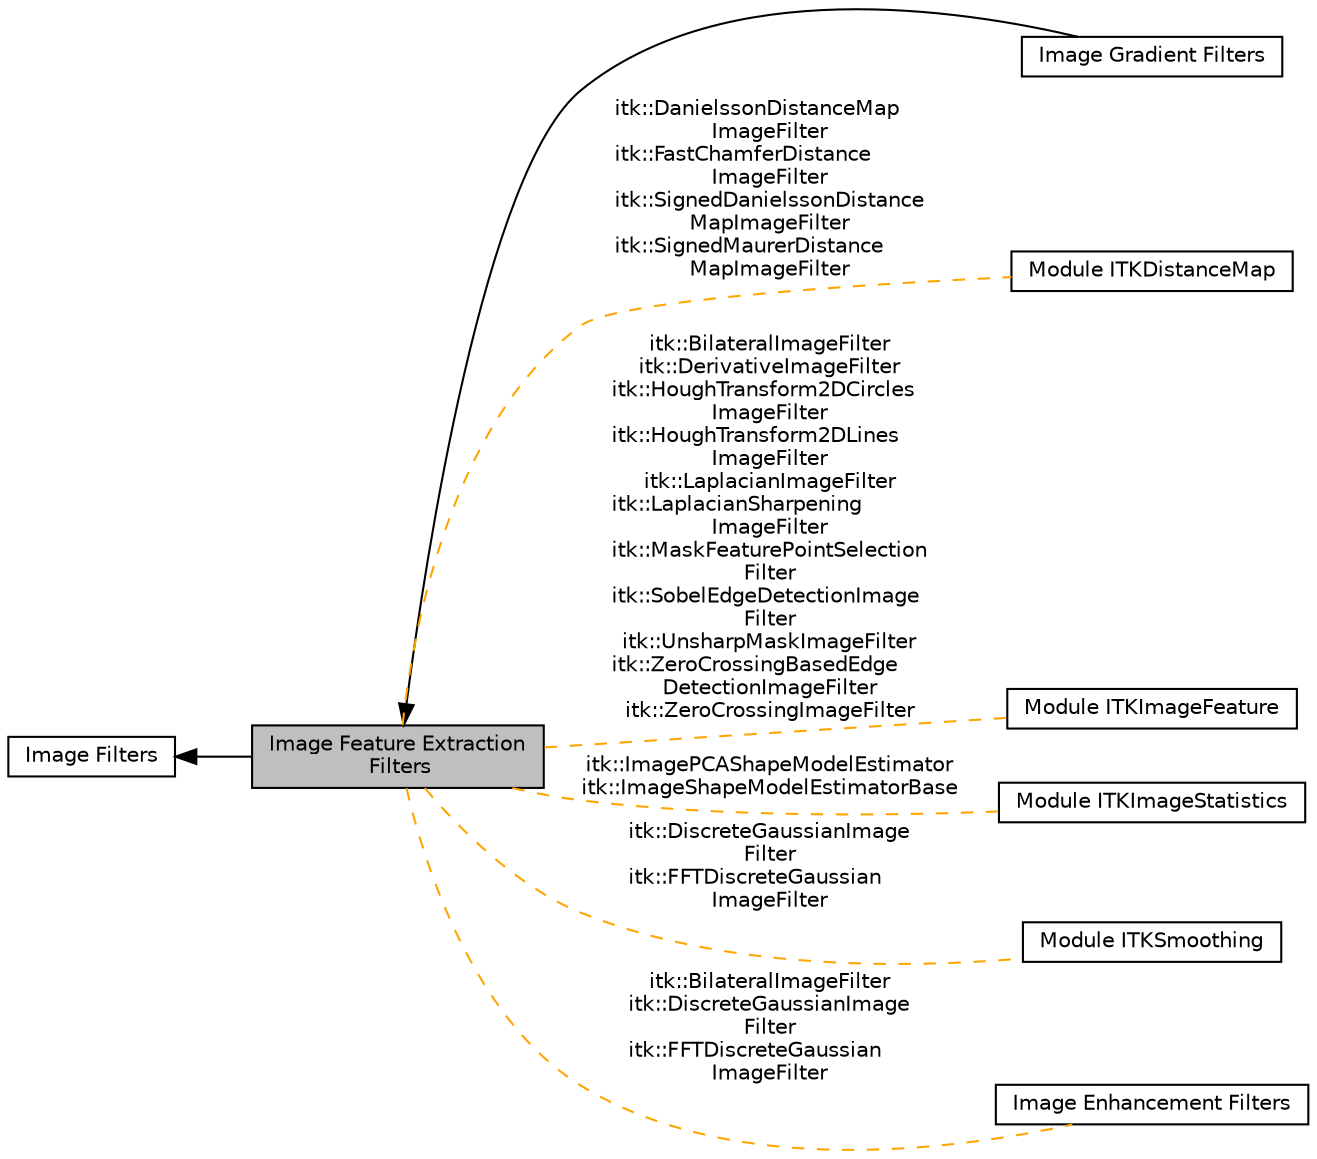 digraph "Image Feature Extraction Filters"
{
  edge [fontname="Helvetica",fontsize="10",labelfontname="Helvetica",labelfontsize="10"];
  node [fontname="Helvetica",fontsize="10",shape=box];
  rankdir=LR;
  Node3 [label="Image Gradient Filters",height=0.2,width=0.4,color="black", fillcolor="white", style="filled",URL="$group__GradientFilters.html",tooltip=" "];
  Node6 [label="Module ITKDistanceMap",height=0.2,width=0.4,color="black", fillcolor="white", style="filled",URL="$group__ITKDistanceMap.html",tooltip=" "];
  Node5 [label="Module ITKImageFeature",height=0.2,width=0.4,color="black", fillcolor="white", style="filled",URL="$group__ITKImageFeature.html",tooltip=" "];
  Node8 [label="Module ITKImageStatistics",height=0.2,width=0.4,color="black", fillcolor="white", style="filled",URL="$group__ITKImageStatistics.html",tooltip=" "];
  Node7 [label="Module ITKSmoothing",height=0.2,width=0.4,color="black", fillcolor="white", style="filled",URL="$group__ITKSmoothing.html",tooltip=" "];
  Node4 [label="Image Enhancement Filters",height=0.2,width=0.4,color="black", fillcolor="white", style="filled",URL="$group__ImageEnhancement.html",tooltip=" "];
  Node1 [label="Image Feature Extraction\l Filters",height=0.2,width=0.4,color="black", fillcolor="grey75", style="filled", fontcolor="black",tooltip=" "];
  Node2 [label="Image Filters",height=0.2,width=0.4,color="black", fillcolor="white", style="filled",URL="$group__ImageFilters.html",tooltip=" "];
  Node2->Node1 [shape=plaintext, dir="back", style="solid"];
  Node1->Node3 [shape=plaintext, dir="back", style="solid"];
  Node1->Node4 [shape=plaintext, label="itk::BilateralImageFilter\nitk::DiscreteGaussianImage\lFilter\nitk::FFTDiscreteGaussian\lImageFilter", color="orange", dir="none", style="dashed"];
  Node1->Node5 [shape=plaintext, label="itk::BilateralImageFilter\nitk::DerivativeImageFilter\nitk::HoughTransform2DCircles\lImageFilter\nitk::HoughTransform2DLines\lImageFilter\nitk::LaplacianImageFilter\nitk::LaplacianSharpening\lImageFilter\nitk::MaskFeaturePointSelection\lFilter\nitk::SobelEdgeDetectionImage\lFilter\nitk::UnsharpMaskImageFilter\nitk::ZeroCrossingBasedEdge\lDetectionImageFilter\nitk::ZeroCrossingImageFilter", color="orange", dir="none", style="dashed"];
  Node1->Node6 [shape=plaintext, label="itk::DanielssonDistanceMap\lImageFilter\nitk::FastChamferDistance\lImageFilter\nitk::SignedDanielssonDistance\lMapImageFilter\nitk::SignedMaurerDistance\lMapImageFilter", color="orange", dir="none", style="dashed"];
  Node1->Node7 [shape=plaintext, label="itk::DiscreteGaussianImage\lFilter\nitk::FFTDiscreteGaussian\lImageFilter", color="orange", dir="none", style="dashed"];
  Node1->Node8 [shape=plaintext, label="itk::ImagePCAShapeModelEstimator\nitk::ImageShapeModelEstimatorBase", color="orange", dir="none", style="dashed"];
}
